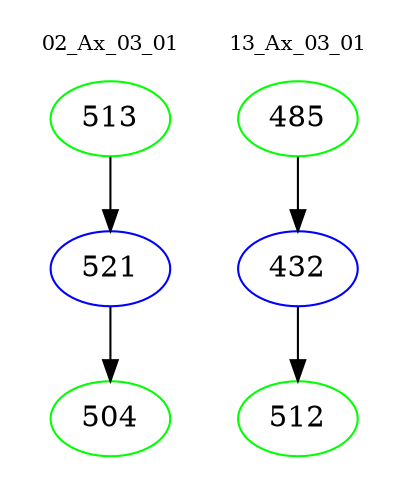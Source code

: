 digraph{
subgraph cluster_0 {
color = white
label = "02_Ax_03_01";
fontsize=10;
T0_513 [label="513", color="green"]
T0_513 -> T0_521 [color="black"]
T0_521 [label="521", color="blue"]
T0_521 -> T0_504 [color="black"]
T0_504 [label="504", color="green"]
}
subgraph cluster_1 {
color = white
label = "13_Ax_03_01";
fontsize=10;
T1_485 [label="485", color="green"]
T1_485 -> T1_432 [color="black"]
T1_432 [label="432", color="blue"]
T1_432 -> T1_512 [color="black"]
T1_512 [label="512", color="green"]
}
}
